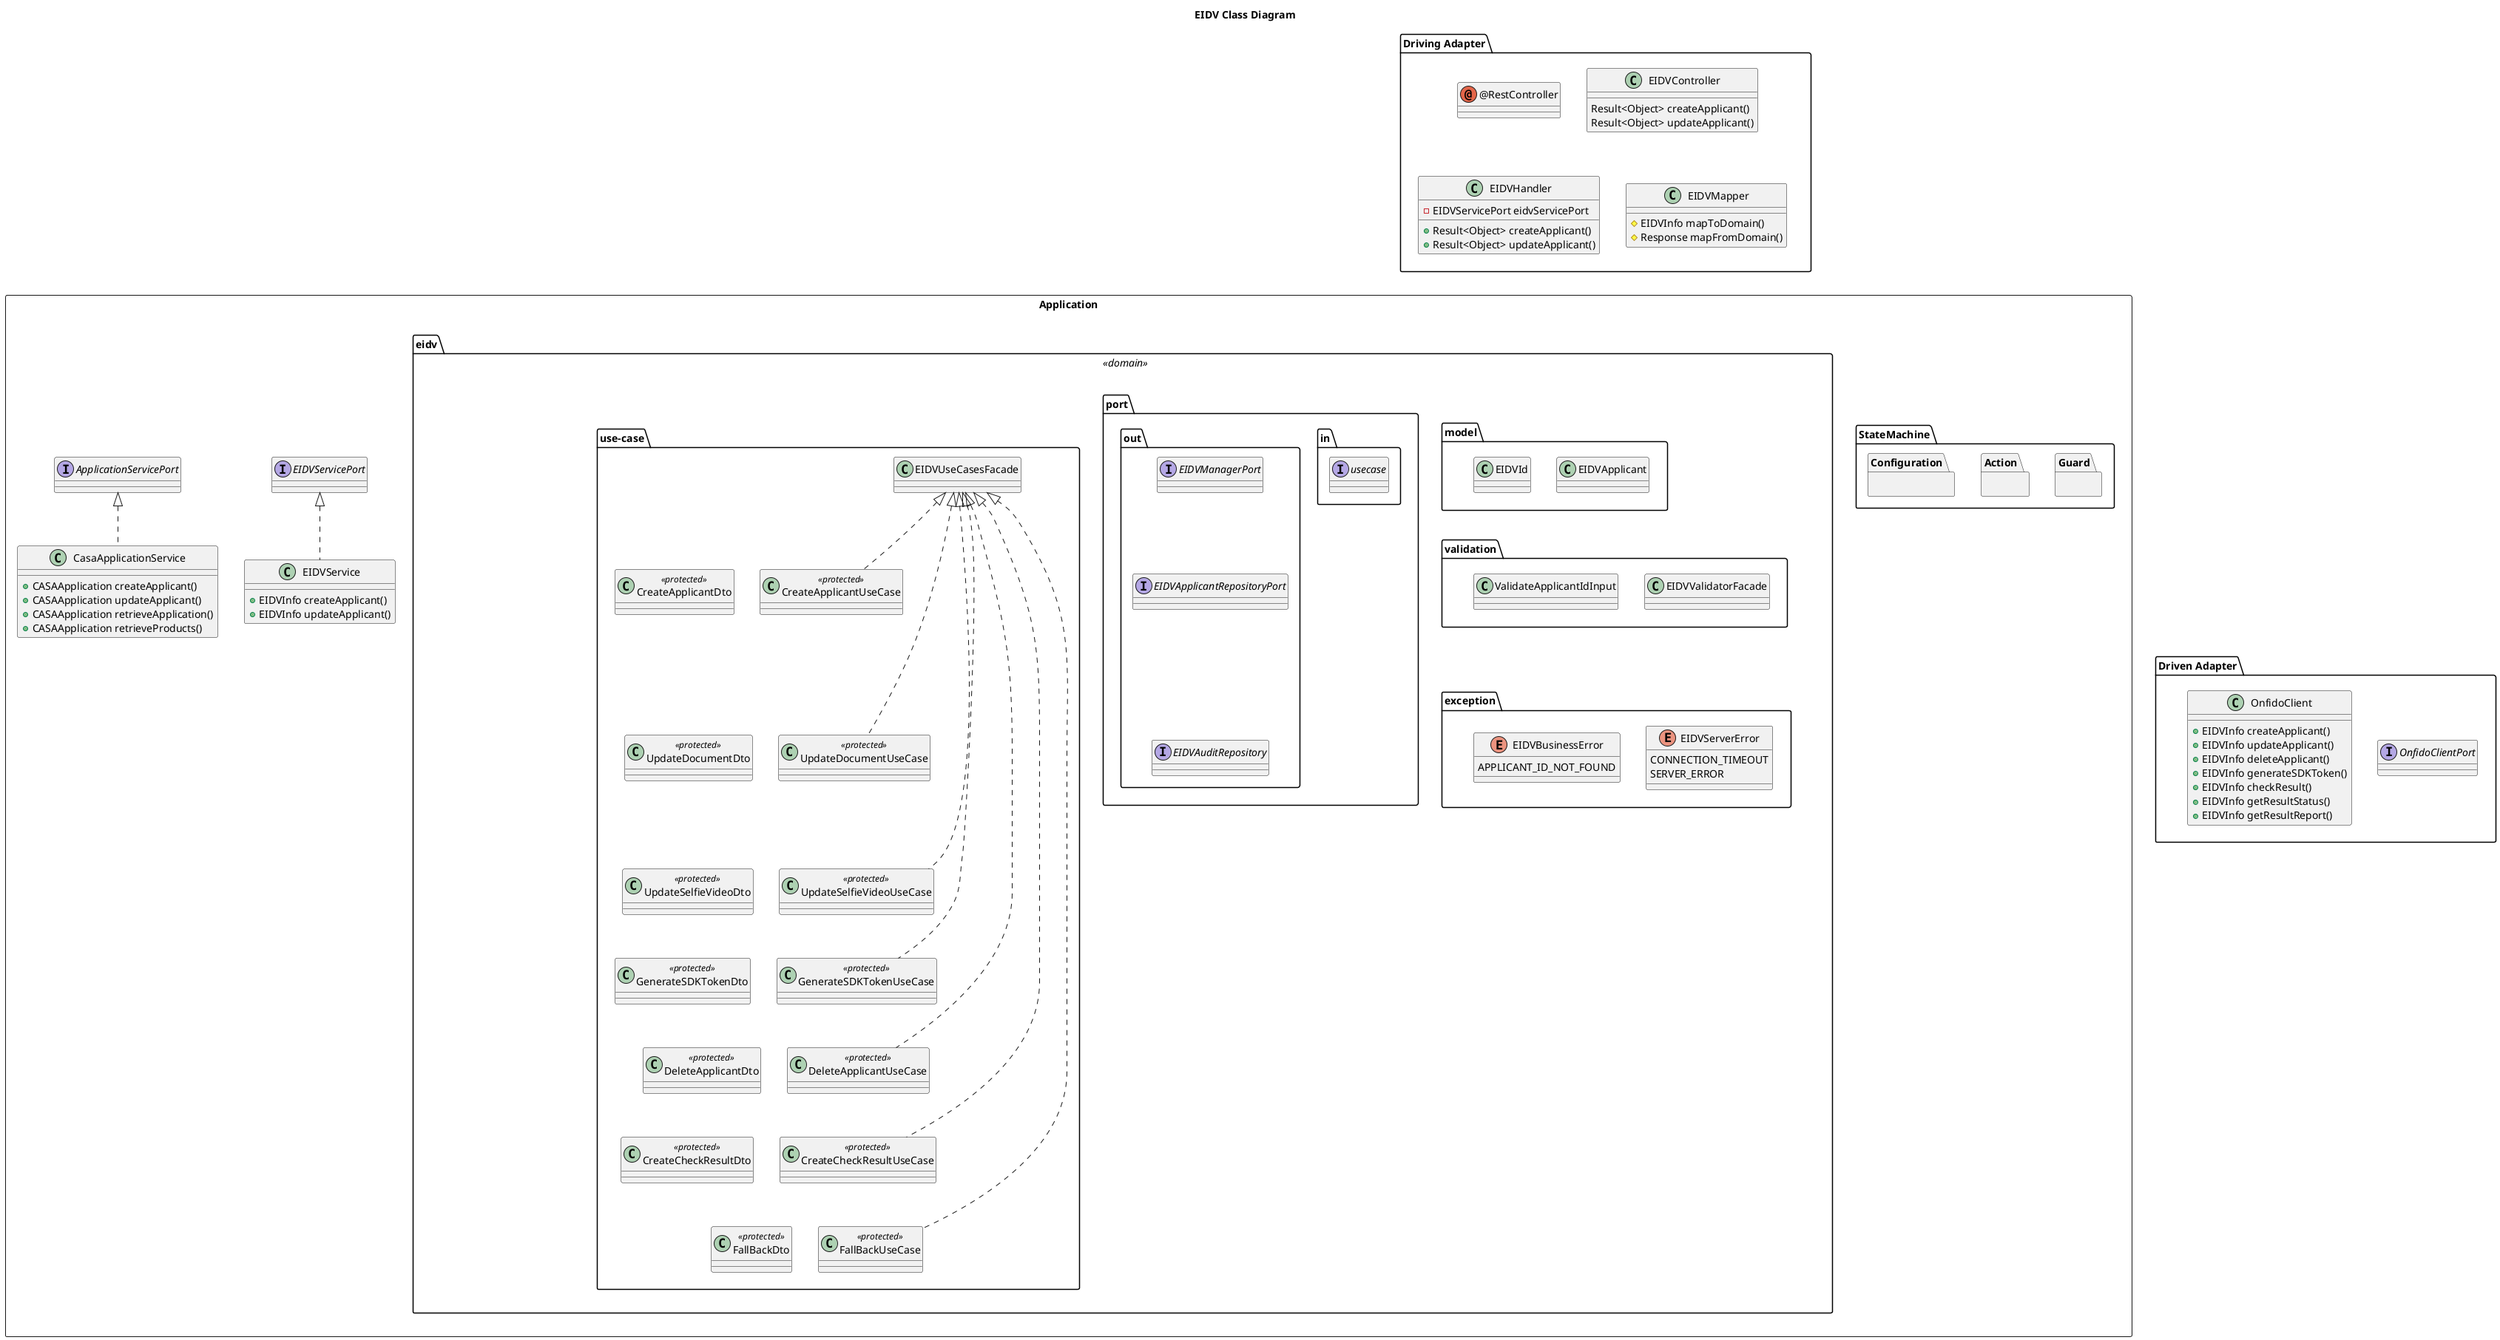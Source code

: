 @@startuml
title EIDV Class Diagram
left to right direction
' top to bottom direction

package "Driving Adapter" as Driving {
    annotation @RestController
    class EIDVController {
        Result<Object> createApplicant()
        Result<Object> updateApplicant()
    }
    class EIDVHandler {
        -EIDVServicePort eidvServicePort
        +Result<Object> createApplicant()
        +Result<Object> updateApplicant()
    }

    class EIDVMapper {
        #EIDVInfo mapToDomain()
        #Response mapFromDomain()
    }
}

rectangle "Application" {
    interface EIDVServicePort
    class EIDVService {
        +EIDVInfo createApplicant()
        +EIDVInfo updateApplicant()
    }

    EIDVServicePort <|.. EIDVService

    interface ApplicationServicePort
    class CasaApplicationService {
        +CASAApplication createApplicant()
        +CASAApplication updateApplicant()
        +CASAApplication retrieveApplication()
        +CASAApplication retrieveProducts()
    }

    ApplicationServicePort <|.. CasaApplicationService

    package StateMachine {
        package Guard {}
        package Action {}
        package Configuration{}
    }

    package "eidv" <<domain>> as eidv {
        top to bottom direction

        package "use-case" as eidv_usecase_pkg {
            ' classes
            class EIDVUseCasesFacade 
            
            together {
                class CreateApplicantUseCase <<protected>>
                class CreateApplicantDto <<protected>>
                class UpdateDocumentUseCase <<protected>>
                class UpdateDocumentDto <<protected>>
                class UpdateSelfieVideoUseCase <<protected>>
                class UpdateSelfieVideoDto <<protected>>
                class GenerateSDKTokenUseCase <<protected>>
                class GenerateSDKTokenDto <<protected>>
                class DeleteApplicantUseCase <<protected>>
                class DeleteApplicantDto <<protected>>
                class CreateCheckResultUseCase <<protected>>
                class CreateCheckResultDto <<protected>>
                class FallBackUseCase <<protected>>
                class FallBackDto <<protected>>
            }

            ' internal layout arrangement
            ' EIDVUseCasesFacade <|-[hidden] CreateApplicantUseCase
            ' CreateApplicantUseCase <|--[hidden] UpdateDocumentUseCase
            ' UpdateDocumentUseCase <|--[hidden] UpdateSelfieVideoUseCase
            ' UpdateSelfieVideoUseCase <|--[hidden] GenerateSDKTokenUseCase
            ' GenerateSDKTokenUseCase <|--[hidden] DeleteApplicantUseCase
            ' DeleteApplicantUseCase <|--[hidden] CreateCheckResultUseCase
            ' CreateCheckResultUseCase <|--[hidden] FallBackUseCase

            EIDVUseCasesFacade <|--[hidden] CreateApplicantDto
            CreateApplicantDto <|-[hidden] CreateApplicantUseCase
            UpdateDocumentDto <|-[hidden] UpdateDocumentUseCase
            UpdateSelfieVideoDto <|-[hidden] UpdateSelfieVideoUseCase
            GenerateSDKTokenDto <|-[hidden] GenerateSDKTokenUseCase
            DeleteApplicantDto <|-[hidden] DeleteApplicantUseCase
            CreateCheckResultDto <|-[hidden] CreateCheckResultUseCase
            FallBackDto <|-[hidden] FallBackUseCase

            EIDVUseCasesFacade <|-[hidden] CreateApplicantUseCase
            CreateApplicantUseCase <|--[hidden] UpdateDocumentUseCase
            UpdateDocumentUseCase <|--[hidden] UpdateSelfieVideoUseCase
            UpdateSelfieVideoUseCase <|--[hidden] GenerateSDKTokenUseCase
            GenerateSDKTokenUseCase <|--[hidden] DeleteApplicantUseCase
            DeleteApplicantUseCase <|--[hidden] CreateCheckResultUseCase
            CreateCheckResultUseCase <|--[hidden] FallBackUseCase

            EIDVUseCasesFacade <|... CreateApplicantUseCase
            EIDVUseCasesFacade <|... UpdateDocumentUseCase
            EIDVUseCasesFacade <|... UpdateSelfieVideoUseCase
            EIDVUseCasesFacade <|... GenerateSDKTokenUseCase
            EIDVUseCasesFacade <|... DeleteApplicantUseCase
            EIDVUseCasesFacade <|... CreateCheckResultUseCase
            EIDVUseCasesFacade <|... FallBackUseCase
        }

        
        together {
            package "model" as eidv_domain_pkg {
                class EIDVApplicant
                class EIDVId
            }

            package "validation" as eidv_validator_pkg {
                class EIDVValidatorFacade
                class ValidateApplicantIdInput
            }

            package "exception" as eidv_error_pkg {
                enum EIDVServerError {
                    CONNECTION_TIMEOUT
                    SERVER_ERROR
                }

                enum EIDVBusinessError {
                    APPLICANT_ID_NOT_FOUND
                    
                }
            }

            package port as eidv_port {
                package in {
                    interface usecase
                }
                package out {
                    interface EIDVManagerPort
                    interface EIDVApplicantRepositoryPort
                    interface EIDVAuditRepository

                    EIDVManagerPort <|--[hidden] EIDVApplicantRepositoryPort
                    EIDVApplicantRepositoryPort <|--[hidden] EIDVAuditRepository
                }

            }

            eidv_domain_pkg -[hidden]-|> eidv_validator_pkg
            eidv_validator_pkg -[hidden]-|> eidv_error_pkg
        }
        

        package "statemachine" as eidv_statemachine_pkg {
            package "guard" {}
            package "action" {}
        }

        ' layout

        hide eidv_statemachine_pkg
    }
}

package "Driven Adapter" as Driven {
    interface OnfidoClientPort
    class OnfidoClient {
        +EIDVInfo createApplicant()
        +EIDVInfo updateApplicant()
        +EIDVInfo deleteApplicant()
        +EIDVInfo generateSDKToken()
        +EIDVInfo checkResult()
        +EIDVInfo getResultStatus()
        +EIDVInfo getResultReport()
    }
}

' layout
Driving -[hidden]--|> eidv
eidv -[hidden]--|> Driven

' Relationship
' EIDVServicePort <|.. EIDVService



@@enduml
